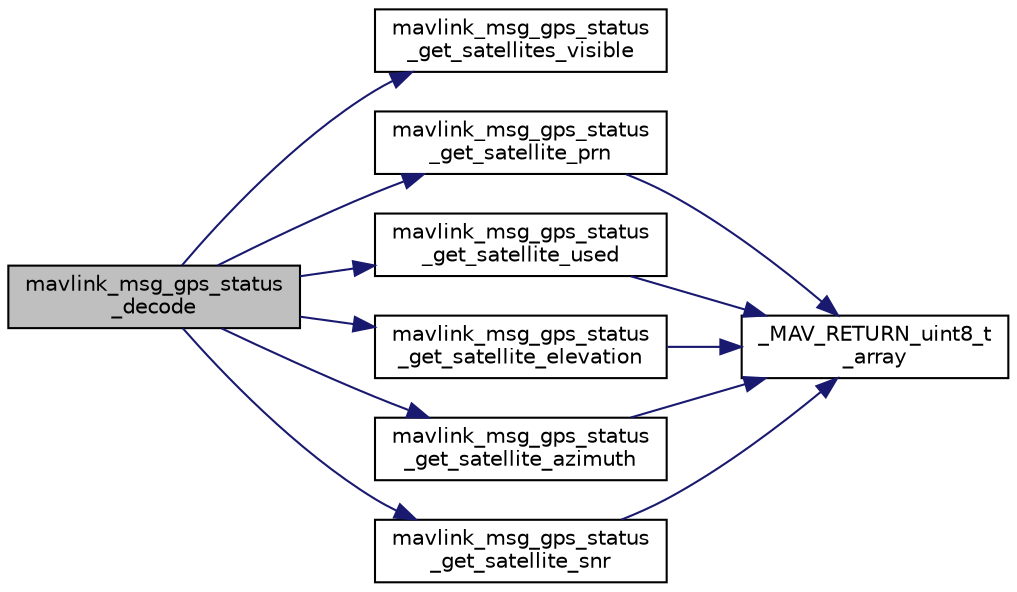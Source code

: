 digraph "mavlink_msg_gps_status_decode"
{
 // INTERACTIVE_SVG=YES
  edge [fontname="Helvetica",fontsize="10",labelfontname="Helvetica",labelfontsize="10"];
  node [fontname="Helvetica",fontsize="10",shape=record];
  rankdir="LR";
  Node1 [label="mavlink_msg_gps_status\l_decode",height=0.2,width=0.4,color="black", fillcolor="grey75", style="filled" fontcolor="black"];
  Node1 -> Node2 [color="midnightblue",fontsize="10",style="solid",fontname="Helvetica"];
  Node2 [label="mavlink_msg_gps_status\l_get_satellites_visible",height=0.2,width=0.4,color="black", fillcolor="white", style="filled",URL="$v1_80_2common_2mavlink__msg__gps__status_8h.html#a46e630b6ba9cdf45bf6eee11128f835d",tooltip="Send a gps_status message. "];
  Node1 -> Node3 [color="midnightblue",fontsize="10",style="solid",fontname="Helvetica"];
  Node3 [label="mavlink_msg_gps_status\l_get_satellite_prn",height=0.2,width=0.4,color="black", fillcolor="white", style="filled",URL="$v1_80_2common_2mavlink__msg__gps__status_8h.html#a0606e8042bf697caefb7f8e9ef44c8d3",tooltip="Get field satellite_prn from gps_status message. "];
  Node3 -> Node4 [color="midnightblue",fontsize="10",style="solid",fontname="Helvetica"];
  Node4 [label="_MAV_RETURN_uint8_t\l_array",height=0.2,width=0.4,color="black", fillcolor="white", style="filled",URL="$v0_89_2protocol_8h.html#a0577ed5da38b4eed5472e27dc94026c3"];
  Node1 -> Node5 [color="midnightblue",fontsize="10",style="solid",fontname="Helvetica"];
  Node5 [label="mavlink_msg_gps_status\l_get_satellite_used",height=0.2,width=0.4,color="black", fillcolor="white", style="filled",URL="$v1_80_2common_2mavlink__msg__gps__status_8h.html#a928deb3be859bc008ecd0e47e4ca5b1d",tooltip="Get field satellite_used from gps_status message. "];
  Node5 -> Node4 [color="midnightblue",fontsize="10",style="solid",fontname="Helvetica"];
  Node1 -> Node6 [color="midnightblue",fontsize="10",style="solid",fontname="Helvetica"];
  Node6 [label="mavlink_msg_gps_status\l_get_satellite_elevation",height=0.2,width=0.4,color="black", fillcolor="white", style="filled",URL="$v1_80_2common_2mavlink__msg__gps__status_8h.html#aacda1c972d2e5666c44830160249a42a",tooltip="Get field satellite_elevation from gps_status message. "];
  Node6 -> Node4 [color="midnightblue",fontsize="10",style="solid",fontname="Helvetica"];
  Node1 -> Node7 [color="midnightblue",fontsize="10",style="solid",fontname="Helvetica"];
  Node7 [label="mavlink_msg_gps_status\l_get_satellite_azimuth",height=0.2,width=0.4,color="black", fillcolor="white", style="filled",URL="$v1_80_2common_2mavlink__msg__gps__status_8h.html#a70192016b196a55d28ce63b4be4a029e",tooltip="Get field satellite_azimuth from gps_status message. "];
  Node7 -> Node4 [color="midnightblue",fontsize="10",style="solid",fontname="Helvetica"];
  Node1 -> Node8 [color="midnightblue",fontsize="10",style="solid",fontname="Helvetica"];
  Node8 [label="mavlink_msg_gps_status\l_get_satellite_snr",height=0.2,width=0.4,color="black", fillcolor="white", style="filled",URL="$v1_80_2common_2mavlink__msg__gps__status_8h.html#a4f5e35b7d3079e6c8f3f356fd100a213",tooltip="Get field satellite_snr from gps_status message. "];
  Node8 -> Node4 [color="midnightblue",fontsize="10",style="solid",fontname="Helvetica"];
}
